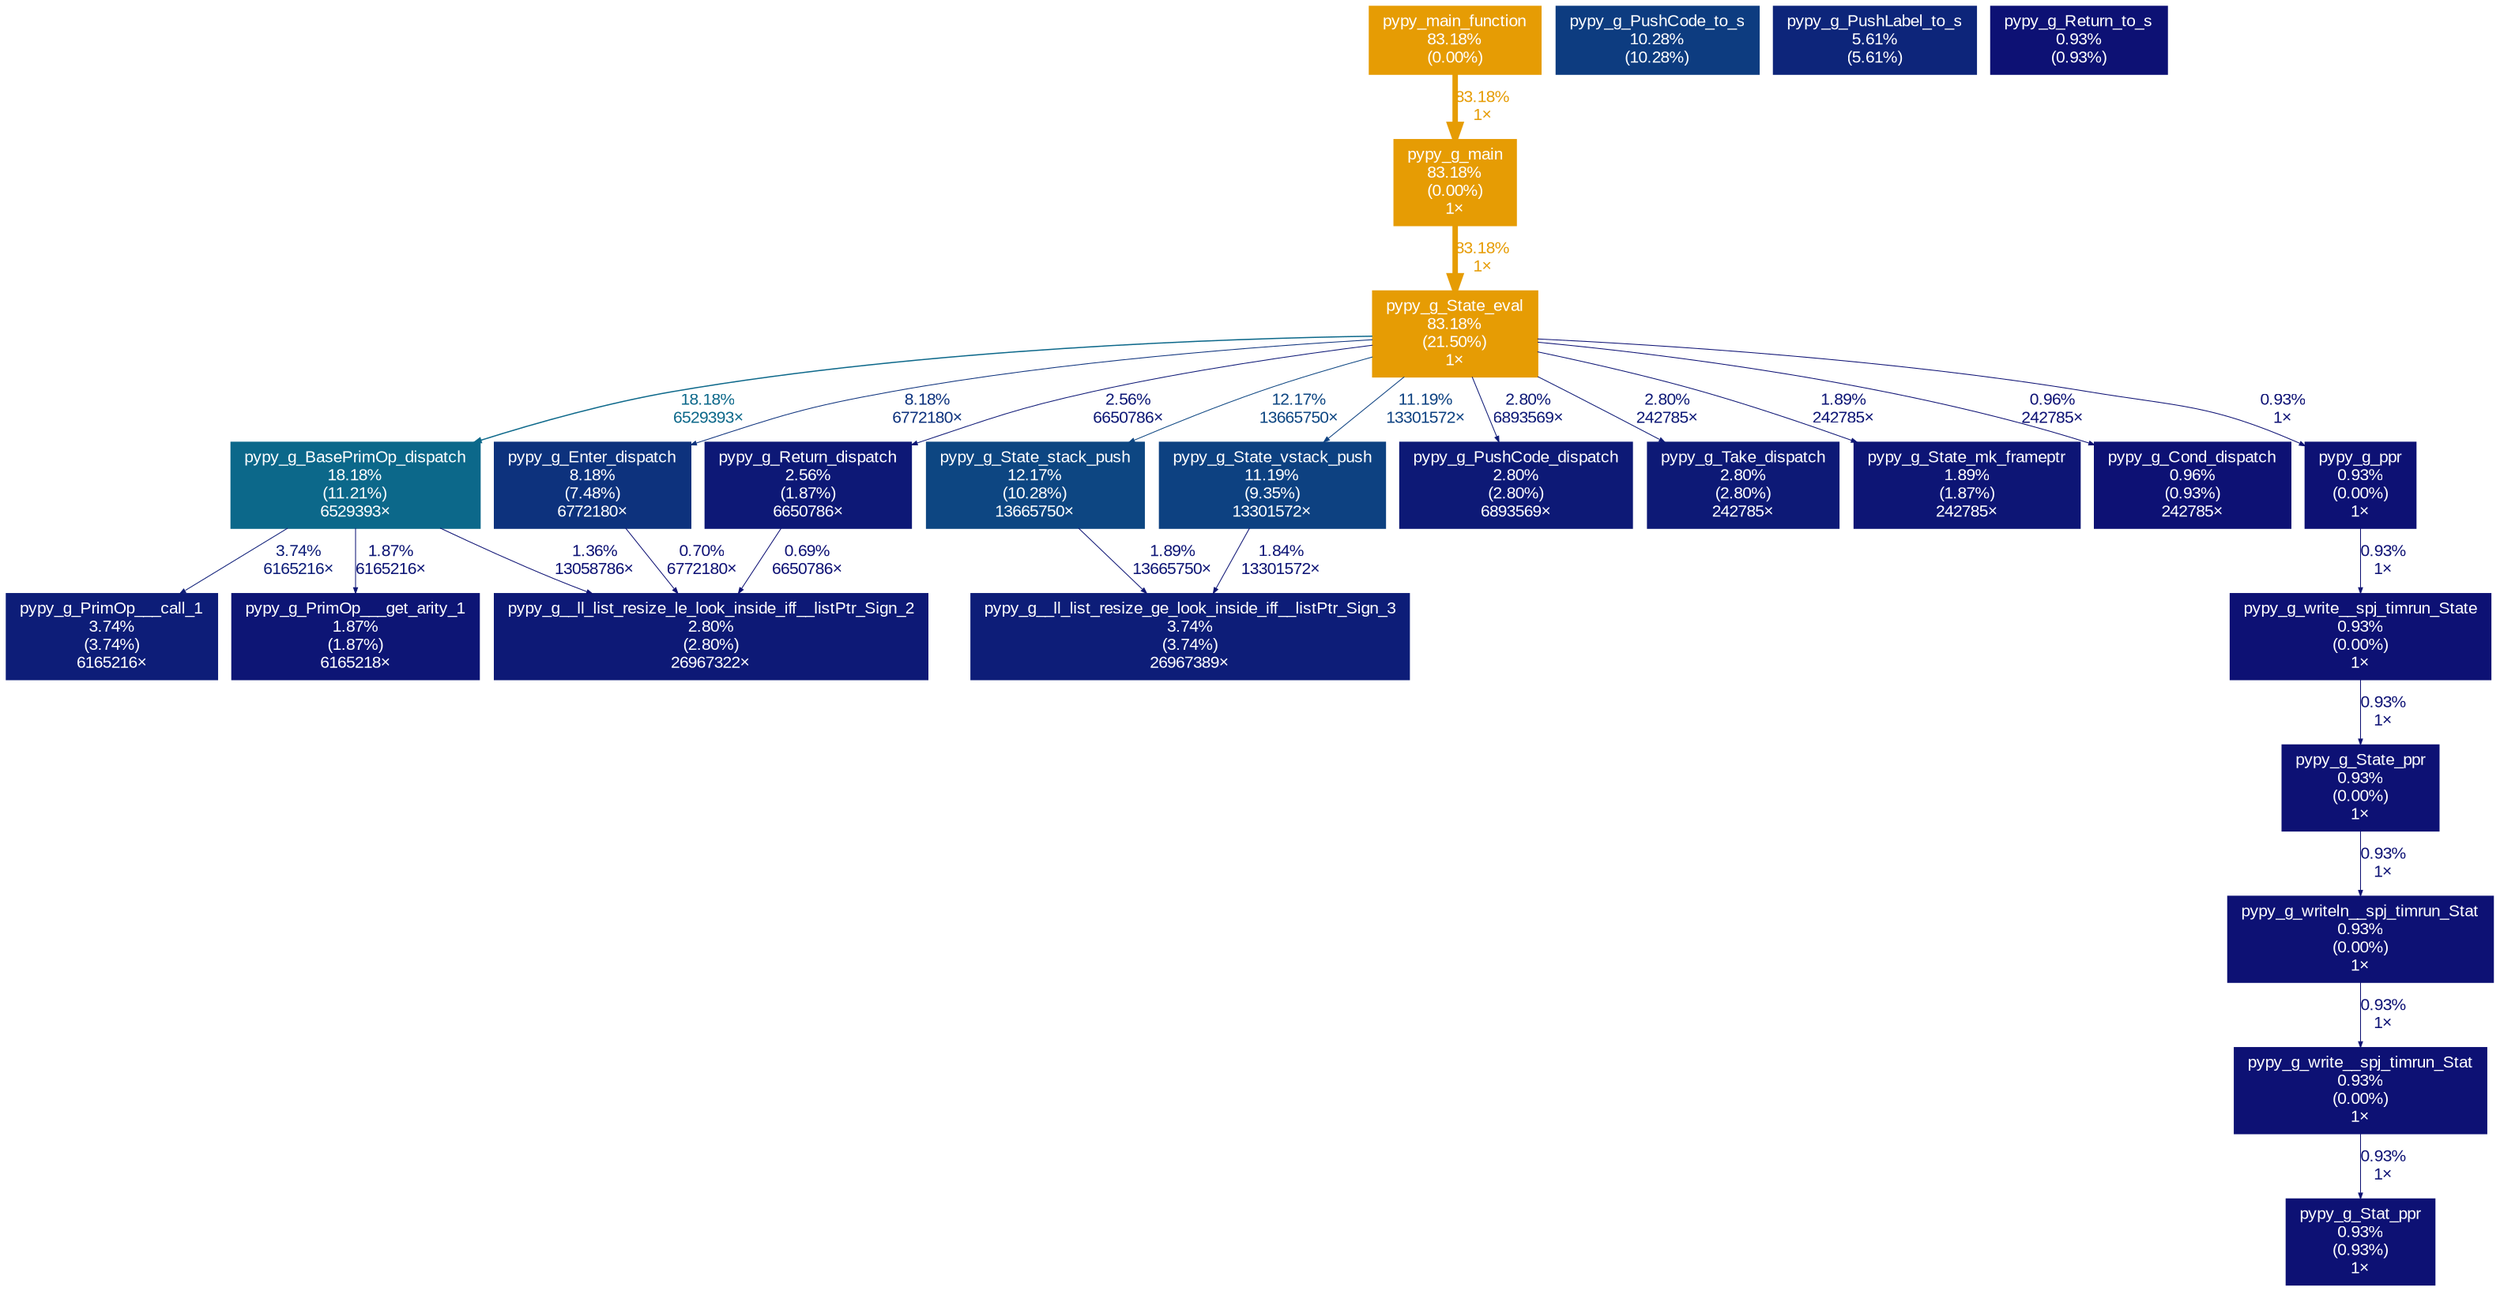 digraph {
	graph [ranksep=0.25, fontname=Arial, nodesep=0.125];
	node [fontname=Arial, style=filled, height=0, width=0, shape=box, fontcolor=white];
	edge [fontname=Arial];
	1 [color="#e69c04", fontcolor="#ffffff", fontsize="10.00", label="pypy_g_main\n83.18%\n(0.00%)\n1×"];
	1 -> 3 [color="#e69c04", label="83.18%\n1×", arrowsize="0.91", fontsize="10.00", fontcolor="#e69c04", labeldistance="3.33", penwidth="3.33"];
	2 [color="#e69c04", fontcolor="#ffffff", fontsize="10.00", label="pypy_main_function\n83.18%\n(0.00%)"];
	2 -> 1 [color="#e69c04", label="83.18%\n1×", arrowsize="0.91", fontsize="10.00", fontcolor="#e69c04", labeldistance="3.33", penwidth="3.33"];
	3 [color="#e69c04", fontcolor="#ffffff", fontsize="10.00", label="pypy_g_State_eval\n83.18%\n(21.50%)\n1×"];
	3 -> 4 [color="#0c688a", label="18.18%\n6529393×", arrowsize="0.43", fontsize="10.00", fontcolor="#0c688a", labeldistance="0.73", penwidth="0.73"];
	3 -> 5 [color="#0d4682", label="12.17%\n13665750×", arrowsize="0.35", fontsize="10.00", fontcolor="#0d4682", labeldistance="0.50", penwidth="0.50"];
	3 -> 6 [color="#0d4181", label="11.19%\n13301572×", arrowsize="0.35", fontsize="10.00", fontcolor="#0d4181", labeldistance="0.50", penwidth="0.50"];
	3 -> 8 [color="#0d327d", label="8.18%\n6772180×", arrowsize="0.35", fontsize="10.00", fontcolor="#0d327d", labeldistance="0.50", penwidth="0.50"];
	3 -> 13 [color="#0d1976", label="2.80%\n6893569×", arrowsize="0.35", fontsize="10.00", fontcolor="#0d1976", labeldistance="0.50", penwidth="0.50"];
	3 -> 14 [color="#0d1976", label="2.80%\n242785×", arrowsize="0.35", fontsize="10.00", fontcolor="#0d1976", labeldistance="0.50", penwidth="0.50"];
	3 -> 15 [color="#0d1876", label="2.56%\n6650786×", arrowsize="0.35", fontsize="10.00", fontcolor="#0d1876", labeldistance="0.50", penwidth="0.50"];
	3 -> 16 [color="#0d1575", label="1.89%\n242785×", arrowsize="0.35", fontsize="10.00", fontcolor="#0d1575", labeldistance="0.50", penwidth="0.50"];
	3 -> 18 [color="#0d1174", label="0.96%\n242785×", arrowsize="0.35", fontsize="10.00", fontcolor="#0d1174", labeldistance="0.50", penwidth="0.50"];
	3 -> 21 [color="#0d1174", label="0.93%\n1×", arrowsize="0.35", fontsize="10.00", fontcolor="#0d1174", labeldistance="0.50", penwidth="0.50"];
	4 [color="#0c688a", fontcolor="#ffffff", fontsize="10.00", label="pypy_g_BasePrimOp_dispatch\n18.18%\n(11.21%)\n6529393×"];
	4 -> 11 [color="#0d1d78", label="3.74%\n6165216×", arrowsize="0.35", fontsize="10.00", fontcolor="#0d1d78", labeldistance="0.50", penwidth="0.50"];
	4 -> 12 [color="#0d1274", label="1.36%\n13058786×", arrowsize="0.35", fontsize="10.00", fontcolor="#0d1274", labeldistance="0.50", penwidth="0.50"];
	4 -> 17 [color="#0d1575", label="1.87%\n6165216×", arrowsize="0.35", fontsize="10.00", fontcolor="#0d1575", labeldistance="0.50", penwidth="0.50"];
	5 [color="#0d4682", fontcolor="#ffffff", fontsize="10.00", label="pypy_g_State_stack_push\n12.17%\n(10.28%)\n13665750×"];
	5 -> 10 [color="#0d1575", label="1.89%\n13665750×", arrowsize="0.35", fontsize="10.00", fontcolor="#0d1575", labeldistance="0.50", penwidth="0.50"];
	6 [color="#0d4181", fontcolor="#ffffff", fontsize="10.00", label="pypy_g_State_vstack_push\n11.19%\n(9.35%)\n13301572×"];
	6 -> 10 [color="#0d1475", label="1.84%\n13301572×", arrowsize="0.35", fontsize="10.00", fontcolor="#0d1475", labeldistance="0.50", penwidth="0.50"];
	7 [color="#0d3c80", fontcolor="#ffffff", fontsize="10.00", label="pypy_g_PushCode_to_s\n10.28%\n(10.28%)"];
	8 [color="#0d327d", fontcolor="#ffffff", fontsize="10.00", label="pypy_g_Enter_dispatch\n8.18%\n(7.48%)\n6772180×"];
	8 -> 12 [color="#0d1074", label="0.70%\n6772180×", arrowsize="0.35", fontsize="10.00", fontcolor="#0d1074", labeldistance="0.50", penwidth="0.50"];
	9 [color="#0d257a", fontcolor="#ffffff", fontsize="10.00", label="pypy_g_PushLabel_to_s\n5.61%\n(5.61%)"];
	10 [color="#0d1d78", fontcolor="#ffffff", fontsize="10.00", label="pypy_g__ll_list_resize_ge_look_inside_iff__listPtr_Sign_3\n3.74%\n(3.74%)\n26967389×"];
	11 [color="#0d1d78", fontcolor="#ffffff", fontsize="10.00", label="pypy_g_PrimOp___call_1\n3.74%\n(3.74%)\n6165216×"];
	12 [color="#0d1976", fontcolor="#ffffff", fontsize="10.00", label="pypy_g__ll_list_resize_le_look_inside_iff__listPtr_Sign_2\n2.80%\n(2.80%)\n26967322×"];
	13 [color="#0d1976", fontcolor="#ffffff", fontsize="10.00", label="pypy_g_PushCode_dispatch\n2.80%\n(2.80%)\n6893569×"];
	14 [color="#0d1976", fontcolor="#ffffff", fontsize="10.00", label="pypy_g_Take_dispatch\n2.80%\n(2.80%)\n242785×"];
	15 [color="#0d1876", fontcolor="#ffffff", fontsize="10.00", label="pypy_g_Return_dispatch\n2.56%\n(1.87%)\n6650786×"];
	15 -> 12 [color="#0d1074", label="0.69%\n6650786×", arrowsize="0.35", fontsize="10.00", fontcolor="#0d1074", labeldistance="0.50", penwidth="0.50"];
	16 [color="#0d1575", fontcolor="#ffffff", fontsize="10.00", label="pypy_g_State_mk_frameptr\n1.89%\n(1.87%)\n242785×"];
	17 [color="#0d1575", fontcolor="#ffffff", fontsize="10.00", label="pypy_g_PrimOp___get_arity_1\n1.87%\n(1.87%)\n6165218×"];
	18 [color="#0d1174", fontcolor="#ffffff", fontsize="10.00", label="pypy_g_Cond_dispatch\n0.96%\n(0.93%)\n242785×"];
	19 [color="#0d1174", fontcolor="#ffffff", fontsize="10.00", label="pypy_g_Stat_ppr\n0.93%\n(0.93%)\n1×"];
	20 [color="#0d1174", fontcolor="#ffffff", fontsize="10.00", label="pypy_g_State_ppr\n0.93%\n(0.00%)\n1×"];
	20 -> 24 [color="#0d1174", label="0.93%\n1×", arrowsize="0.35", fontsize="10.00", fontcolor="#0d1174", labeldistance="0.50", penwidth="0.50"];
	21 [color="#0d1174", fontcolor="#ffffff", fontsize="10.00", label="pypy_g_ppr\n0.93%\n(0.00%)\n1×"];
	21 -> 23 [color="#0d1174", label="0.93%\n1×", arrowsize="0.35", fontsize="10.00", fontcolor="#0d1174", labeldistance="0.50", penwidth="0.50"];
	22 [color="#0d1174", fontcolor="#ffffff", fontsize="10.00", label="pypy_g_write__spj_timrun_Stat\n0.93%\n(0.00%)\n1×"];
	22 -> 19 [color="#0d1174", label="0.93%\n1×", arrowsize="0.35", fontsize="10.00", fontcolor="#0d1174", labeldistance="0.50", penwidth="0.50"];
	23 [color="#0d1174", fontcolor="#ffffff", fontsize="10.00", label="pypy_g_write__spj_timrun_State\n0.93%\n(0.00%)\n1×"];
	23 -> 20 [color="#0d1174", label="0.93%\n1×", arrowsize="0.35", fontsize="10.00", fontcolor="#0d1174", labeldistance="0.50", penwidth="0.50"];
	24 [color="#0d1174", fontcolor="#ffffff", fontsize="10.00", label="pypy_g_writeln__spj_timrun_Stat\n0.93%\n(0.00%)\n1×"];
	24 -> 22 [color="#0d1174", label="0.93%\n1×", arrowsize="0.35", fontsize="10.00", fontcolor="#0d1174", labeldistance="0.50", penwidth="0.50"];
	25 [color="#0d1174", fontcolor="#ffffff", fontsize="10.00", label="pypy_g_Return_to_s\n0.93%\n(0.93%)"];
}
